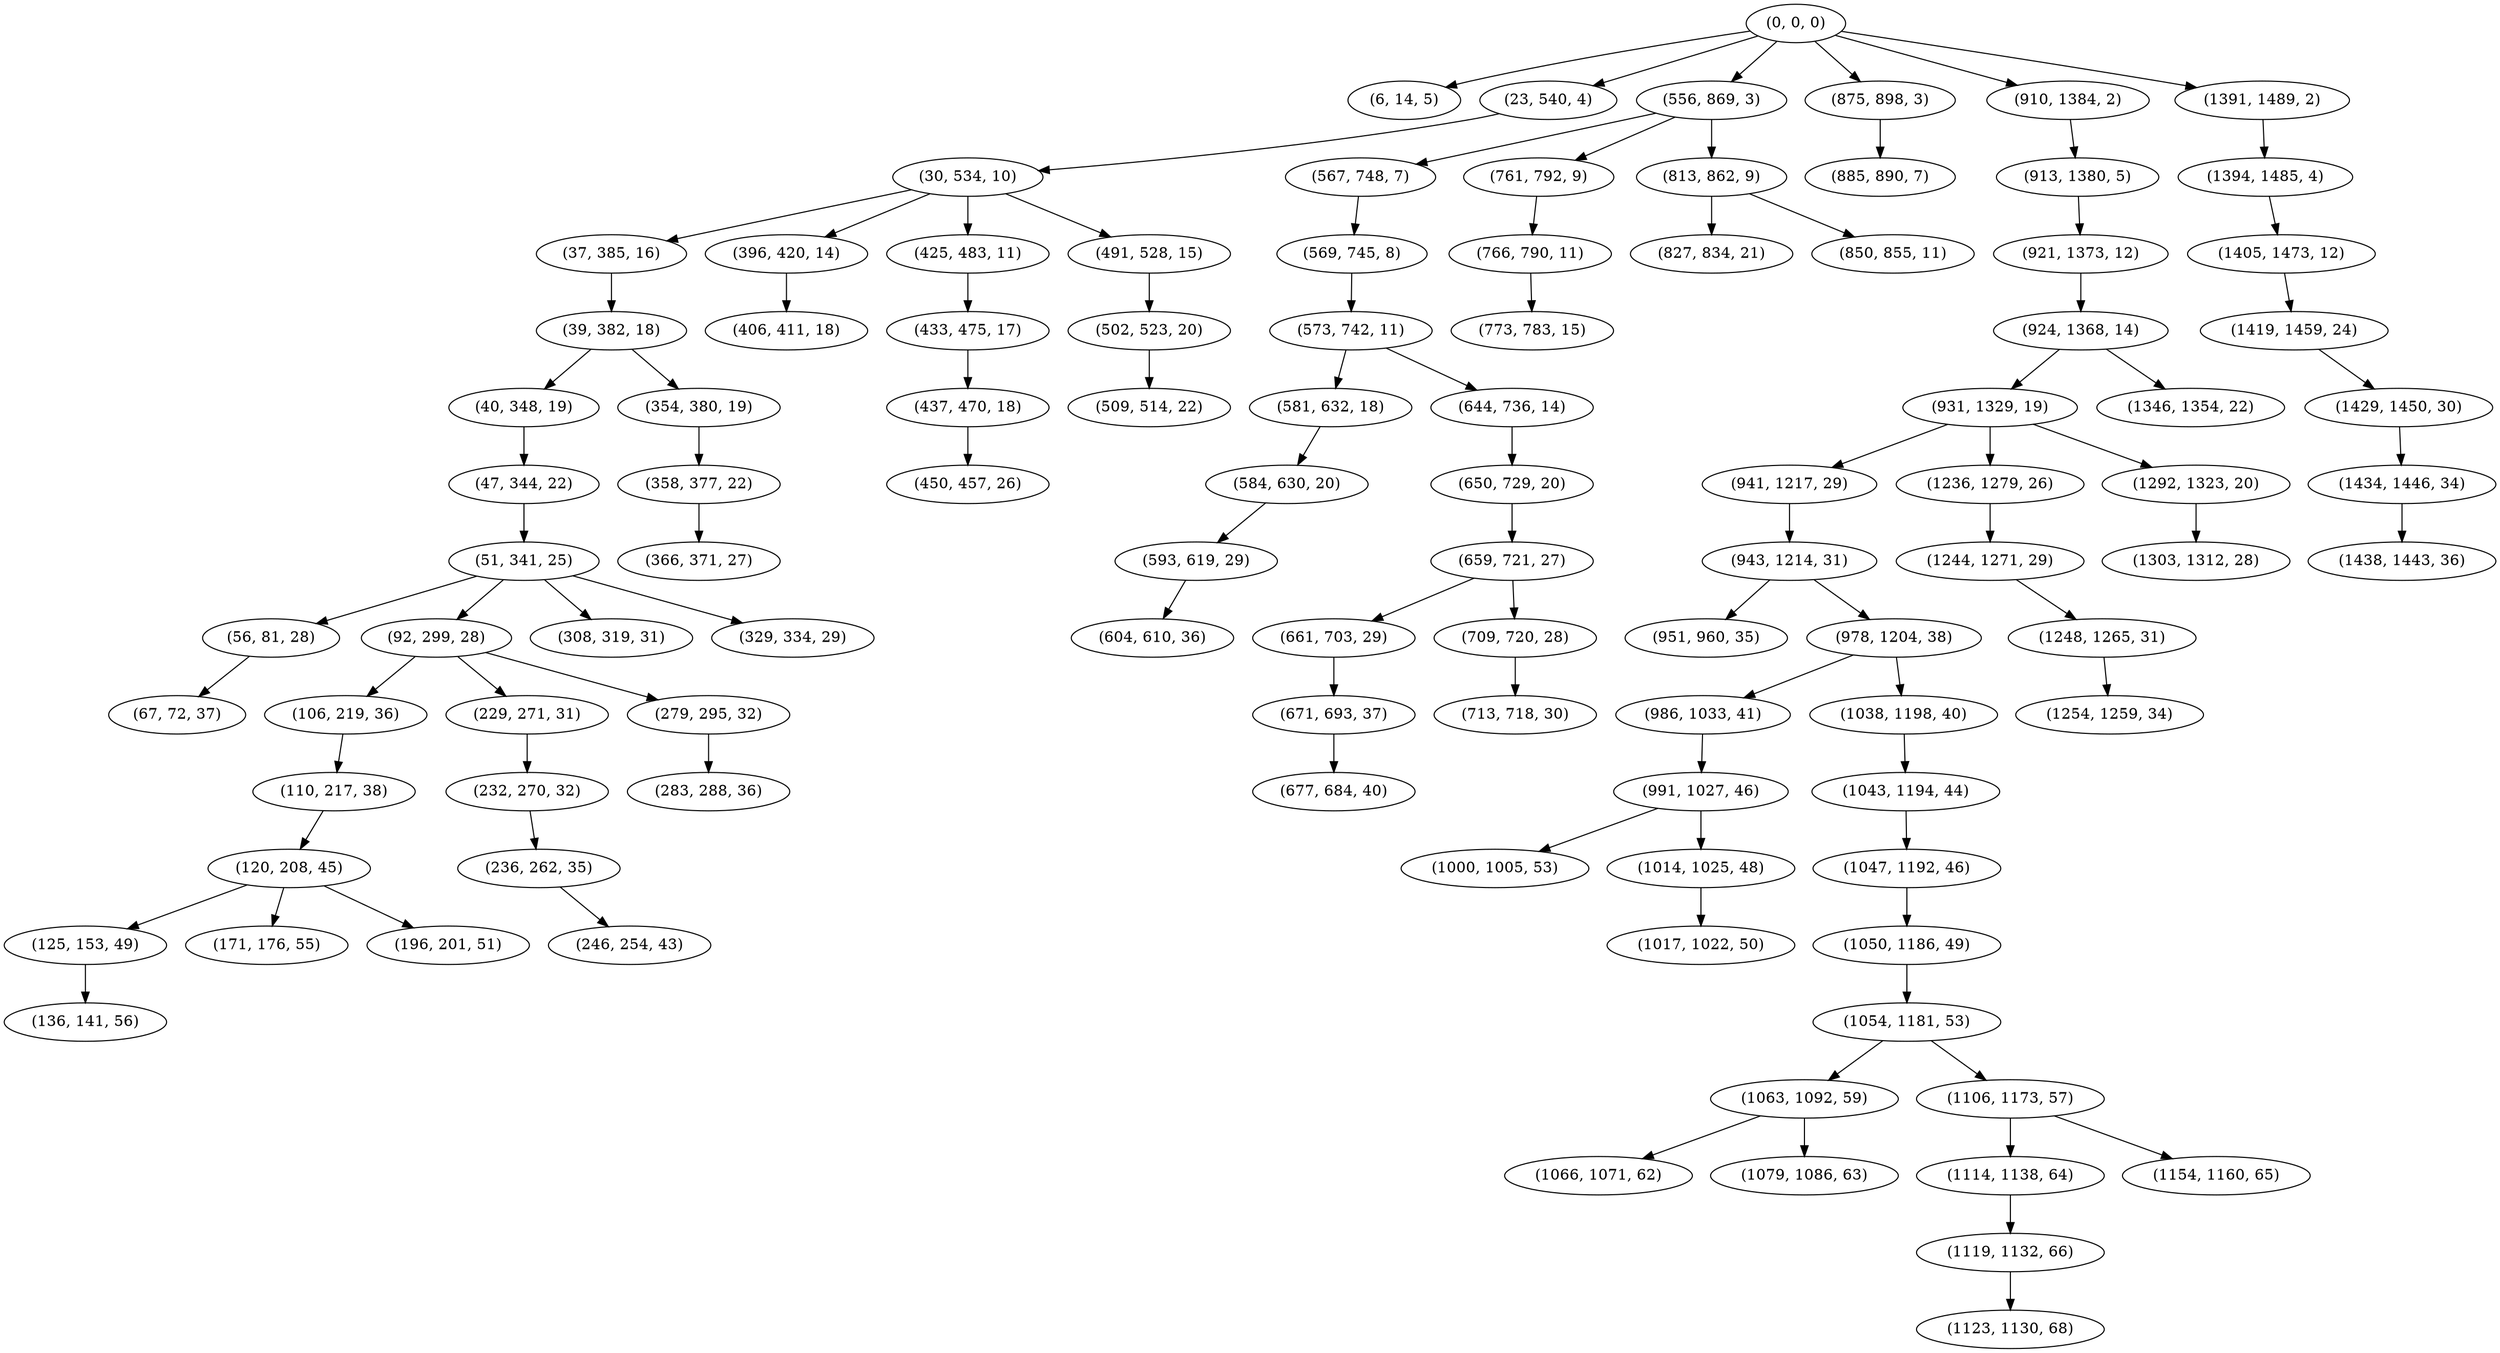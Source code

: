 digraph tree {
    "(0, 0, 0)";
    "(6, 14, 5)";
    "(23, 540, 4)";
    "(30, 534, 10)";
    "(37, 385, 16)";
    "(39, 382, 18)";
    "(40, 348, 19)";
    "(47, 344, 22)";
    "(51, 341, 25)";
    "(56, 81, 28)";
    "(67, 72, 37)";
    "(92, 299, 28)";
    "(106, 219, 36)";
    "(110, 217, 38)";
    "(120, 208, 45)";
    "(125, 153, 49)";
    "(136, 141, 56)";
    "(171, 176, 55)";
    "(196, 201, 51)";
    "(229, 271, 31)";
    "(232, 270, 32)";
    "(236, 262, 35)";
    "(246, 254, 43)";
    "(279, 295, 32)";
    "(283, 288, 36)";
    "(308, 319, 31)";
    "(329, 334, 29)";
    "(354, 380, 19)";
    "(358, 377, 22)";
    "(366, 371, 27)";
    "(396, 420, 14)";
    "(406, 411, 18)";
    "(425, 483, 11)";
    "(433, 475, 17)";
    "(437, 470, 18)";
    "(450, 457, 26)";
    "(491, 528, 15)";
    "(502, 523, 20)";
    "(509, 514, 22)";
    "(556, 869, 3)";
    "(567, 748, 7)";
    "(569, 745, 8)";
    "(573, 742, 11)";
    "(581, 632, 18)";
    "(584, 630, 20)";
    "(593, 619, 29)";
    "(604, 610, 36)";
    "(644, 736, 14)";
    "(650, 729, 20)";
    "(659, 721, 27)";
    "(661, 703, 29)";
    "(671, 693, 37)";
    "(677, 684, 40)";
    "(709, 720, 28)";
    "(713, 718, 30)";
    "(761, 792, 9)";
    "(766, 790, 11)";
    "(773, 783, 15)";
    "(813, 862, 9)";
    "(827, 834, 21)";
    "(850, 855, 11)";
    "(875, 898, 3)";
    "(885, 890, 7)";
    "(910, 1384, 2)";
    "(913, 1380, 5)";
    "(921, 1373, 12)";
    "(924, 1368, 14)";
    "(931, 1329, 19)";
    "(941, 1217, 29)";
    "(943, 1214, 31)";
    "(951, 960, 35)";
    "(978, 1204, 38)";
    "(986, 1033, 41)";
    "(991, 1027, 46)";
    "(1000, 1005, 53)";
    "(1014, 1025, 48)";
    "(1017, 1022, 50)";
    "(1038, 1198, 40)";
    "(1043, 1194, 44)";
    "(1047, 1192, 46)";
    "(1050, 1186, 49)";
    "(1054, 1181, 53)";
    "(1063, 1092, 59)";
    "(1066, 1071, 62)";
    "(1079, 1086, 63)";
    "(1106, 1173, 57)";
    "(1114, 1138, 64)";
    "(1119, 1132, 66)";
    "(1123, 1130, 68)";
    "(1154, 1160, 65)";
    "(1236, 1279, 26)";
    "(1244, 1271, 29)";
    "(1248, 1265, 31)";
    "(1254, 1259, 34)";
    "(1292, 1323, 20)";
    "(1303, 1312, 28)";
    "(1346, 1354, 22)";
    "(1391, 1489, 2)";
    "(1394, 1485, 4)";
    "(1405, 1473, 12)";
    "(1419, 1459, 24)";
    "(1429, 1450, 30)";
    "(1434, 1446, 34)";
    "(1438, 1443, 36)";
    "(0, 0, 0)" -> "(6, 14, 5)";
    "(0, 0, 0)" -> "(23, 540, 4)";
    "(0, 0, 0)" -> "(556, 869, 3)";
    "(0, 0, 0)" -> "(875, 898, 3)";
    "(0, 0, 0)" -> "(910, 1384, 2)";
    "(0, 0, 0)" -> "(1391, 1489, 2)";
    "(23, 540, 4)" -> "(30, 534, 10)";
    "(30, 534, 10)" -> "(37, 385, 16)";
    "(30, 534, 10)" -> "(396, 420, 14)";
    "(30, 534, 10)" -> "(425, 483, 11)";
    "(30, 534, 10)" -> "(491, 528, 15)";
    "(37, 385, 16)" -> "(39, 382, 18)";
    "(39, 382, 18)" -> "(40, 348, 19)";
    "(39, 382, 18)" -> "(354, 380, 19)";
    "(40, 348, 19)" -> "(47, 344, 22)";
    "(47, 344, 22)" -> "(51, 341, 25)";
    "(51, 341, 25)" -> "(56, 81, 28)";
    "(51, 341, 25)" -> "(92, 299, 28)";
    "(51, 341, 25)" -> "(308, 319, 31)";
    "(51, 341, 25)" -> "(329, 334, 29)";
    "(56, 81, 28)" -> "(67, 72, 37)";
    "(92, 299, 28)" -> "(106, 219, 36)";
    "(92, 299, 28)" -> "(229, 271, 31)";
    "(92, 299, 28)" -> "(279, 295, 32)";
    "(106, 219, 36)" -> "(110, 217, 38)";
    "(110, 217, 38)" -> "(120, 208, 45)";
    "(120, 208, 45)" -> "(125, 153, 49)";
    "(120, 208, 45)" -> "(171, 176, 55)";
    "(120, 208, 45)" -> "(196, 201, 51)";
    "(125, 153, 49)" -> "(136, 141, 56)";
    "(229, 271, 31)" -> "(232, 270, 32)";
    "(232, 270, 32)" -> "(236, 262, 35)";
    "(236, 262, 35)" -> "(246, 254, 43)";
    "(279, 295, 32)" -> "(283, 288, 36)";
    "(354, 380, 19)" -> "(358, 377, 22)";
    "(358, 377, 22)" -> "(366, 371, 27)";
    "(396, 420, 14)" -> "(406, 411, 18)";
    "(425, 483, 11)" -> "(433, 475, 17)";
    "(433, 475, 17)" -> "(437, 470, 18)";
    "(437, 470, 18)" -> "(450, 457, 26)";
    "(491, 528, 15)" -> "(502, 523, 20)";
    "(502, 523, 20)" -> "(509, 514, 22)";
    "(556, 869, 3)" -> "(567, 748, 7)";
    "(556, 869, 3)" -> "(761, 792, 9)";
    "(556, 869, 3)" -> "(813, 862, 9)";
    "(567, 748, 7)" -> "(569, 745, 8)";
    "(569, 745, 8)" -> "(573, 742, 11)";
    "(573, 742, 11)" -> "(581, 632, 18)";
    "(573, 742, 11)" -> "(644, 736, 14)";
    "(581, 632, 18)" -> "(584, 630, 20)";
    "(584, 630, 20)" -> "(593, 619, 29)";
    "(593, 619, 29)" -> "(604, 610, 36)";
    "(644, 736, 14)" -> "(650, 729, 20)";
    "(650, 729, 20)" -> "(659, 721, 27)";
    "(659, 721, 27)" -> "(661, 703, 29)";
    "(659, 721, 27)" -> "(709, 720, 28)";
    "(661, 703, 29)" -> "(671, 693, 37)";
    "(671, 693, 37)" -> "(677, 684, 40)";
    "(709, 720, 28)" -> "(713, 718, 30)";
    "(761, 792, 9)" -> "(766, 790, 11)";
    "(766, 790, 11)" -> "(773, 783, 15)";
    "(813, 862, 9)" -> "(827, 834, 21)";
    "(813, 862, 9)" -> "(850, 855, 11)";
    "(875, 898, 3)" -> "(885, 890, 7)";
    "(910, 1384, 2)" -> "(913, 1380, 5)";
    "(913, 1380, 5)" -> "(921, 1373, 12)";
    "(921, 1373, 12)" -> "(924, 1368, 14)";
    "(924, 1368, 14)" -> "(931, 1329, 19)";
    "(924, 1368, 14)" -> "(1346, 1354, 22)";
    "(931, 1329, 19)" -> "(941, 1217, 29)";
    "(931, 1329, 19)" -> "(1236, 1279, 26)";
    "(931, 1329, 19)" -> "(1292, 1323, 20)";
    "(941, 1217, 29)" -> "(943, 1214, 31)";
    "(943, 1214, 31)" -> "(951, 960, 35)";
    "(943, 1214, 31)" -> "(978, 1204, 38)";
    "(978, 1204, 38)" -> "(986, 1033, 41)";
    "(978, 1204, 38)" -> "(1038, 1198, 40)";
    "(986, 1033, 41)" -> "(991, 1027, 46)";
    "(991, 1027, 46)" -> "(1000, 1005, 53)";
    "(991, 1027, 46)" -> "(1014, 1025, 48)";
    "(1014, 1025, 48)" -> "(1017, 1022, 50)";
    "(1038, 1198, 40)" -> "(1043, 1194, 44)";
    "(1043, 1194, 44)" -> "(1047, 1192, 46)";
    "(1047, 1192, 46)" -> "(1050, 1186, 49)";
    "(1050, 1186, 49)" -> "(1054, 1181, 53)";
    "(1054, 1181, 53)" -> "(1063, 1092, 59)";
    "(1054, 1181, 53)" -> "(1106, 1173, 57)";
    "(1063, 1092, 59)" -> "(1066, 1071, 62)";
    "(1063, 1092, 59)" -> "(1079, 1086, 63)";
    "(1106, 1173, 57)" -> "(1114, 1138, 64)";
    "(1106, 1173, 57)" -> "(1154, 1160, 65)";
    "(1114, 1138, 64)" -> "(1119, 1132, 66)";
    "(1119, 1132, 66)" -> "(1123, 1130, 68)";
    "(1236, 1279, 26)" -> "(1244, 1271, 29)";
    "(1244, 1271, 29)" -> "(1248, 1265, 31)";
    "(1248, 1265, 31)" -> "(1254, 1259, 34)";
    "(1292, 1323, 20)" -> "(1303, 1312, 28)";
    "(1391, 1489, 2)" -> "(1394, 1485, 4)";
    "(1394, 1485, 4)" -> "(1405, 1473, 12)";
    "(1405, 1473, 12)" -> "(1419, 1459, 24)";
    "(1419, 1459, 24)" -> "(1429, 1450, 30)";
    "(1429, 1450, 30)" -> "(1434, 1446, 34)";
    "(1434, 1446, 34)" -> "(1438, 1443, 36)";
}
